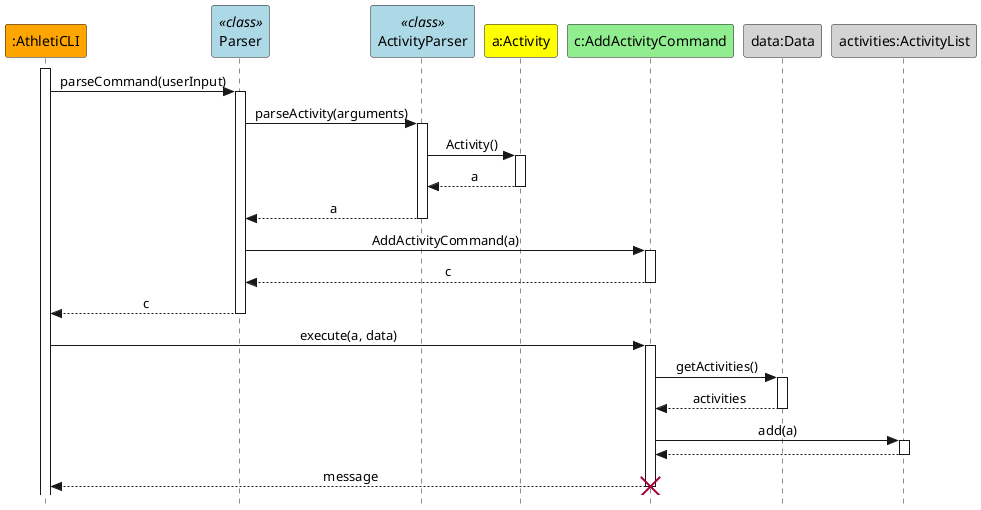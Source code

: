 @startuml
'https://plantuml.com/sequence-diagram
skinparam Style strictuml
skinparam SequenceMessageAlignment center

!define LOGIC_COLOR #3333C4

participant ":AthletiCLI" as AthletiCLI #orange
participant "Parser" as Parser <<class>> #lightblue
participant "ActivityParser" as ActivityParser <<class>> #lightblue
participant "a:Activity" as Activity #yellow
participant "c:AddActivityCommand" as AddActivityCommand #lightgreen
participant "data:Data" as Data #lightgrey
participant "activities:ActivityList" as activities #lightgrey

AthletiCLI++
AthletiCLI -> Parser++: parseCommand(userInput)
Parser -> ActivityParser++: parseActivity(arguments)
ActivityParser -> Activity++: Activity()
Activity --> ActivityParser--: a
ActivityParser --> Parser--: a
Parser -> AddActivityCommand++: AddActivityCommand(a)
AddActivityCommand --> Parser--: c
Parser --> AthletiCLI--: c

AthletiCLI -> AddActivityCommand++: execute(a, data)
AddActivityCommand -> Data++: getActivities()
'Data --> activities++
'activities --> Data--: activities

Data --> AddActivityCommand--: activities
AddActivityCommand -> activities++: add(a)
activities --> AddActivityCommand--
AddActivityCommand --> AthletiCLI--: message

destroy AddActivityCommand
@enduml
